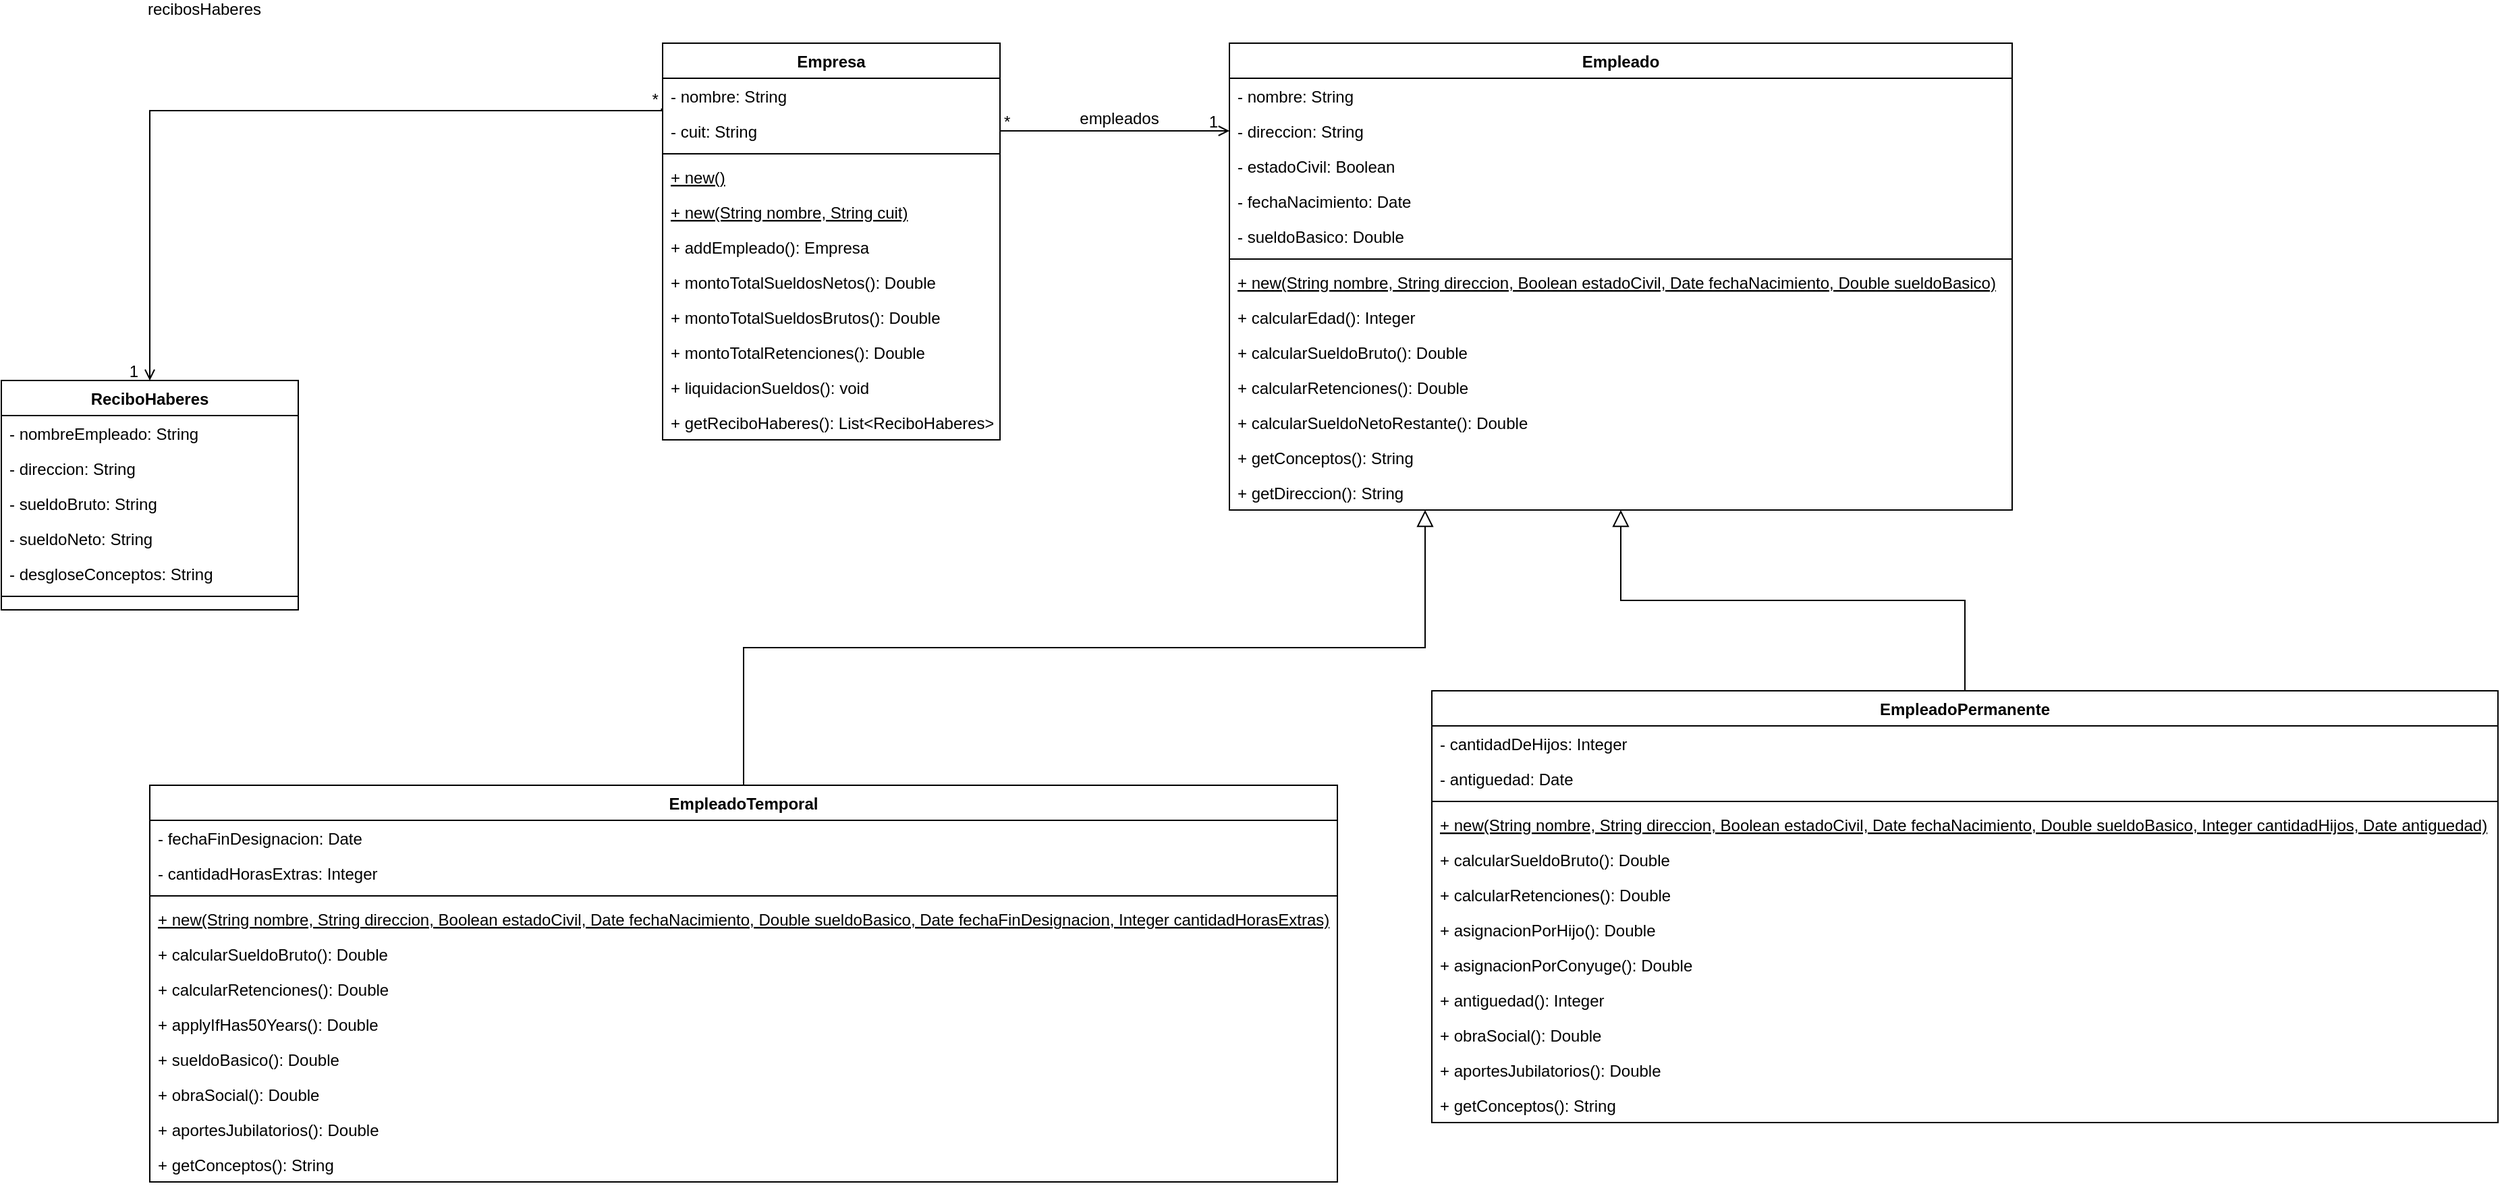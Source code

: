 <mxfile version="17.4.0" type="github">
  <diagram id="C5RBs43oDa-KdzZeNtuy" name="Page-1">
    <mxGraphModel dx="2751" dy="2188" grid="1" gridSize="10" guides="1" tooltips="1" connect="1" arrows="1" fold="1" page="1" pageScale="1" pageWidth="827" pageHeight="1169" math="0" shadow="0">
      <root>
        <mxCell id="WIyWlLk6GJQsqaUBKTNV-0" />
        <mxCell id="WIyWlLk6GJQsqaUBKTNV-1" parent="WIyWlLk6GJQsqaUBKTNV-0" />
        <mxCell id="zkfFHV4jXpPFQw0GAbJ--6" value="Empresa" style="swimlane;fontStyle=1;align=center;verticalAlign=top;childLayout=stackLayout;horizontal=1;startSize=26;horizontalStack=0;resizeParent=1;resizeLast=0;collapsible=1;marginBottom=0;rounded=0;shadow=0;strokeWidth=1;" parent="WIyWlLk6GJQsqaUBKTNV-1" vertex="1">
          <mxGeometry x="30" y="30" width="250" height="294" as="geometry">
            <mxRectangle x="130" y="380" width="160" height="26" as="alternateBounds" />
          </mxGeometry>
        </mxCell>
        <mxCell id="zkfFHV4jXpPFQw0GAbJ--7" value="- nombre: String" style="text;align=left;verticalAlign=top;spacingLeft=4;spacingRight=4;overflow=hidden;rotatable=0;points=[[0,0.5],[1,0.5]];portConstraint=eastwest;" parent="zkfFHV4jXpPFQw0GAbJ--6" vertex="1">
          <mxGeometry y="26" width="250" height="26" as="geometry" />
        </mxCell>
        <mxCell id="zkfFHV4jXpPFQw0GAbJ--8" value="- cuit: String" style="text;align=left;verticalAlign=top;spacingLeft=4;spacingRight=4;overflow=hidden;rotatable=0;points=[[0,0.5],[1,0.5]];portConstraint=eastwest;rounded=0;shadow=0;html=0;" parent="zkfFHV4jXpPFQw0GAbJ--6" vertex="1">
          <mxGeometry y="52" width="250" height="26" as="geometry" />
        </mxCell>
        <mxCell id="zkfFHV4jXpPFQw0GAbJ--9" value="" style="line;html=1;strokeWidth=1;align=left;verticalAlign=middle;spacingTop=-1;spacingLeft=3;spacingRight=3;rotatable=0;labelPosition=right;points=[];portConstraint=eastwest;" parent="zkfFHV4jXpPFQw0GAbJ--6" vertex="1">
          <mxGeometry y="78" width="250" height="8" as="geometry" />
        </mxCell>
        <mxCell id="yzf1McUnUGxm_b6Z-Wyk-23" value="+ new()" style="text;align=left;verticalAlign=top;spacingLeft=4;spacingRight=4;overflow=hidden;rotatable=0;points=[[0,0.5],[1,0.5]];portConstraint=eastwest;fontStyle=4" vertex="1" parent="zkfFHV4jXpPFQw0GAbJ--6">
          <mxGeometry y="86" width="250" height="26" as="geometry" />
        </mxCell>
        <mxCell id="yzf1McUnUGxm_b6Z-Wyk-24" value="+ new(String nombre, String cuit)" style="text;align=left;verticalAlign=top;spacingLeft=4;spacingRight=4;overflow=hidden;rotatable=0;points=[[0,0.5],[1,0.5]];portConstraint=eastwest;fontStyle=4" vertex="1" parent="zkfFHV4jXpPFQw0GAbJ--6">
          <mxGeometry y="112" width="250" height="26" as="geometry" />
        </mxCell>
        <mxCell id="yzf1McUnUGxm_b6Z-Wyk-25" value="+ addEmpleado(): Empresa" style="text;align=left;verticalAlign=top;spacingLeft=4;spacingRight=4;overflow=hidden;rotatable=0;points=[[0,0.5],[1,0.5]];portConstraint=eastwest;" vertex="1" parent="zkfFHV4jXpPFQw0GAbJ--6">
          <mxGeometry y="138" width="250" height="26" as="geometry" />
        </mxCell>
        <mxCell id="zkfFHV4jXpPFQw0GAbJ--11" value="+ montoTotalSueldosNetos(): Double" style="text;align=left;verticalAlign=top;spacingLeft=4;spacingRight=4;overflow=hidden;rotatable=0;points=[[0,0.5],[1,0.5]];portConstraint=eastwest;" parent="zkfFHV4jXpPFQw0GAbJ--6" vertex="1">
          <mxGeometry y="164" width="250" height="26" as="geometry" />
        </mxCell>
        <mxCell id="E6LZfar_0cPYCz-3I67T-0" value="+ montoTotalSueldosBrutos(): Double" style="text;align=left;verticalAlign=top;spacingLeft=4;spacingRight=4;overflow=hidden;rotatable=0;points=[[0,0.5],[1,0.5]];portConstraint=eastwest;" parent="zkfFHV4jXpPFQw0GAbJ--6" vertex="1">
          <mxGeometry y="190" width="250" height="26" as="geometry" />
        </mxCell>
        <mxCell id="E6LZfar_0cPYCz-3I67T-1" value="+ montoTotalRetenciones(): Double" style="text;align=left;verticalAlign=top;spacingLeft=4;spacingRight=4;overflow=hidden;rotatable=0;points=[[0,0.5],[1,0.5]];portConstraint=eastwest;" parent="zkfFHV4jXpPFQw0GAbJ--6" vertex="1">
          <mxGeometry y="216" width="250" height="26" as="geometry" />
        </mxCell>
        <mxCell id="E6LZfar_0cPYCz-3I67T-2" value="+ liquidacionSueldos(): void" style="text;align=left;verticalAlign=top;spacingLeft=4;spacingRight=4;overflow=hidden;rotatable=0;points=[[0,0.5],[1,0.5]];portConstraint=eastwest;" parent="zkfFHV4jXpPFQw0GAbJ--6" vertex="1">
          <mxGeometry y="242" width="250" height="26" as="geometry" />
        </mxCell>
        <mxCell id="yzf1McUnUGxm_b6Z-Wyk-26" value="+ getReciboHaberes(): List&lt;ReciboHaberes&gt;" style="text;align=left;verticalAlign=top;spacingLeft=4;spacingRight=4;overflow=hidden;rotatable=0;points=[[0,0.5],[1,0.5]];portConstraint=eastwest;" vertex="1" parent="zkfFHV4jXpPFQw0GAbJ--6">
          <mxGeometry y="268" width="250" height="26" as="geometry" />
        </mxCell>
        <mxCell id="zkfFHV4jXpPFQw0GAbJ--17" value="Empleado" style="swimlane;fontStyle=1;align=center;verticalAlign=top;childLayout=stackLayout;horizontal=1;startSize=26;horizontalStack=0;resizeParent=1;resizeLast=0;collapsible=1;marginBottom=0;rounded=0;shadow=0;strokeWidth=1;" parent="WIyWlLk6GJQsqaUBKTNV-1" vertex="1">
          <mxGeometry x="450" y="30" width="580" height="346" as="geometry">
            <mxRectangle x="550" y="140" width="160" height="26" as="alternateBounds" />
          </mxGeometry>
        </mxCell>
        <mxCell id="zkfFHV4jXpPFQw0GAbJ--18" value="- nombre: String" style="text;align=left;verticalAlign=top;spacingLeft=4;spacingRight=4;overflow=hidden;rotatable=0;points=[[0,0.5],[1,0.5]];portConstraint=eastwest;" parent="zkfFHV4jXpPFQw0GAbJ--17" vertex="1">
          <mxGeometry y="26" width="580" height="26" as="geometry" />
        </mxCell>
        <mxCell id="zkfFHV4jXpPFQw0GAbJ--19" value="- direccion: String" style="text;align=left;verticalAlign=top;spacingLeft=4;spacingRight=4;overflow=hidden;rotatable=0;points=[[0,0.5],[1,0.5]];portConstraint=eastwest;rounded=0;shadow=0;html=0;" parent="zkfFHV4jXpPFQw0GAbJ--17" vertex="1">
          <mxGeometry y="52" width="580" height="26" as="geometry" />
        </mxCell>
        <mxCell id="zkfFHV4jXpPFQw0GAbJ--20" value="- estadoCivil: Boolean" style="text;align=left;verticalAlign=top;spacingLeft=4;spacingRight=4;overflow=hidden;rotatable=0;points=[[0,0.5],[1,0.5]];portConstraint=eastwest;rounded=0;shadow=0;html=0;" parent="zkfFHV4jXpPFQw0GAbJ--17" vertex="1">
          <mxGeometry y="78" width="580" height="26" as="geometry" />
        </mxCell>
        <mxCell id="zkfFHV4jXpPFQw0GAbJ--21" value="- fechaNacimiento: Date" style="text;align=left;verticalAlign=top;spacingLeft=4;spacingRight=4;overflow=hidden;rotatable=0;points=[[0,0.5],[1,0.5]];portConstraint=eastwest;rounded=0;shadow=0;html=0;" parent="zkfFHV4jXpPFQw0GAbJ--17" vertex="1">
          <mxGeometry y="104" width="580" height="26" as="geometry" />
        </mxCell>
        <mxCell id="zkfFHV4jXpPFQw0GAbJ--22" value="- sueldoBasico: Double" style="text;align=left;verticalAlign=top;spacingLeft=4;spacingRight=4;overflow=hidden;rotatable=0;points=[[0,0.5],[1,0.5]];portConstraint=eastwest;rounded=0;shadow=0;html=0;" parent="zkfFHV4jXpPFQw0GAbJ--17" vertex="1">
          <mxGeometry y="130" width="580" height="26" as="geometry" />
        </mxCell>
        <mxCell id="zkfFHV4jXpPFQw0GAbJ--23" value="" style="line;html=1;strokeWidth=1;align=left;verticalAlign=middle;spacingTop=-1;spacingLeft=3;spacingRight=3;rotatable=0;labelPosition=right;points=[];portConstraint=eastwest;" parent="zkfFHV4jXpPFQw0GAbJ--17" vertex="1">
          <mxGeometry y="156" width="580" height="8" as="geometry" />
        </mxCell>
        <mxCell id="yzf1McUnUGxm_b6Z-Wyk-0" value="+ new(String nombre, String direccion, Boolean estadoCivil, Date fechaNacimiento, Double sueldoBasico)" style="text;align=left;verticalAlign=top;spacingLeft=4;spacingRight=4;overflow=hidden;rotatable=0;points=[[0,0.5],[1,0.5]];portConstraint=eastwest;fontStyle=4" vertex="1" parent="zkfFHV4jXpPFQw0GAbJ--17">
          <mxGeometry y="164" width="580" height="26" as="geometry" />
        </mxCell>
        <mxCell id="nwJ270YW6wxKtkPxq6GA-1" value="+ calcularEdad(): Integer" style="text;align=left;verticalAlign=top;spacingLeft=4;spacingRight=4;overflow=hidden;rotatable=0;points=[[0,0.5],[1,0.5]];portConstraint=eastwest;" parent="zkfFHV4jXpPFQw0GAbJ--17" vertex="1">
          <mxGeometry y="190" width="580" height="26" as="geometry" />
        </mxCell>
        <mxCell id="zkfFHV4jXpPFQw0GAbJ--25" value="+ calcularSueldoBruto(): Double" style="text;align=left;verticalAlign=top;spacingLeft=4;spacingRight=4;overflow=hidden;rotatable=0;points=[[0,0.5],[1,0.5]];portConstraint=eastwest;" parent="zkfFHV4jXpPFQw0GAbJ--17" vertex="1">
          <mxGeometry y="216" width="580" height="26" as="geometry" />
        </mxCell>
        <mxCell id="JnNT9-7fcuWE7zyktl3N-20" value="+ calcularRetenciones(): Double" style="text;align=left;verticalAlign=top;spacingLeft=4;spacingRight=4;overflow=hidden;rotatable=0;points=[[0,0.5],[1,0.5]];portConstraint=eastwest;" parent="zkfFHV4jXpPFQw0GAbJ--17" vertex="1">
          <mxGeometry y="242" width="580" height="26" as="geometry" />
        </mxCell>
        <mxCell id="nwJ270YW6wxKtkPxq6GA-0" value="+ calcularSueldoNetoRestante(): Double" style="text;align=left;verticalAlign=top;spacingLeft=4;spacingRight=4;overflow=hidden;rotatable=0;points=[[0,0.5],[1,0.5]];portConstraint=eastwest;" parent="zkfFHV4jXpPFQw0GAbJ--17" vertex="1">
          <mxGeometry y="268" width="580" height="26" as="geometry" />
        </mxCell>
        <mxCell id="yzf1McUnUGxm_b6Z-Wyk-3" value="+ getConceptos(): String" style="text;align=left;verticalAlign=top;spacingLeft=4;spacingRight=4;overflow=hidden;rotatable=0;points=[[0,0.5],[1,0.5]];portConstraint=eastwest;" vertex="1" parent="zkfFHV4jXpPFQw0GAbJ--17">
          <mxGeometry y="294" width="580" height="26" as="geometry" />
        </mxCell>
        <mxCell id="yzf1McUnUGxm_b6Z-Wyk-4" value="+ getDireccion(): String" style="text;align=left;verticalAlign=top;spacingLeft=4;spacingRight=4;overflow=hidden;rotatable=0;points=[[0,0.5],[1,0.5]];portConstraint=eastwest;" vertex="1" parent="zkfFHV4jXpPFQw0GAbJ--17">
          <mxGeometry y="320" width="580" height="26" as="geometry" />
        </mxCell>
        <mxCell id="zkfFHV4jXpPFQw0GAbJ--26" value="" style="endArrow=open;shadow=0;strokeWidth=1;rounded=0;endFill=1;edgeStyle=elbowEdgeStyle;elbow=vertical;exitX=1;exitY=0.5;exitDx=0;exitDy=0;entryX=0;entryY=0.5;entryDx=0;entryDy=0;" parent="WIyWlLk6GJQsqaUBKTNV-1" source="zkfFHV4jXpPFQw0GAbJ--8" target="zkfFHV4jXpPFQw0GAbJ--19" edge="1">
          <mxGeometry x="0.5" y="41" relative="1" as="geometry">
            <mxPoint x="270" y="120" as="sourcePoint" />
            <mxPoint x="410" y="120" as="targetPoint" />
            <mxPoint x="-40" y="32" as="offset" />
          </mxGeometry>
        </mxCell>
        <mxCell id="zkfFHV4jXpPFQw0GAbJ--27" value="*" style="resizable=0;align=left;verticalAlign=bottom;labelBackgroundColor=none;fontSize=12;" parent="zkfFHV4jXpPFQw0GAbJ--26" connectable="0" vertex="1">
          <mxGeometry x="-1" relative="1" as="geometry">
            <mxPoint x="1" y="2" as="offset" />
          </mxGeometry>
        </mxCell>
        <mxCell id="zkfFHV4jXpPFQw0GAbJ--28" value="1" style="resizable=0;align=right;verticalAlign=bottom;labelBackgroundColor=none;fontSize=12;" parent="zkfFHV4jXpPFQw0GAbJ--26" connectable="0" vertex="1">
          <mxGeometry x="1" relative="1" as="geometry">
            <mxPoint x="-7" y="2" as="offset" />
          </mxGeometry>
        </mxCell>
        <mxCell id="zkfFHV4jXpPFQw0GAbJ--29" value="empleados" style="text;html=1;resizable=0;points=[];;align=center;verticalAlign=middle;labelBackgroundColor=none;rounded=0;shadow=0;strokeWidth=1;fontSize=12;" parent="zkfFHV4jXpPFQw0GAbJ--26" vertex="1" connectable="0">
          <mxGeometry x="0.5" y="49" relative="1" as="geometry">
            <mxPoint x="-40" y="40" as="offset" />
          </mxGeometry>
        </mxCell>
        <mxCell id="JnNT9-7fcuWE7zyktl3N-1" value="EmpleadoTemporal" style="swimlane;fontStyle=1;align=center;verticalAlign=top;childLayout=stackLayout;horizontal=1;startSize=26;horizontalStack=0;resizeParent=1;resizeLast=0;collapsible=1;marginBottom=0;rounded=0;shadow=0;strokeWidth=1;" parent="WIyWlLk6GJQsqaUBKTNV-1" vertex="1">
          <mxGeometry x="-350" y="580" width="880" height="294" as="geometry">
            <mxRectangle x="550" y="140" width="160" height="26" as="alternateBounds" />
          </mxGeometry>
        </mxCell>
        <mxCell id="JnNT9-7fcuWE7zyktl3N-2" value="- fechaFinDesignacion: Date" style="text;align=left;verticalAlign=top;spacingLeft=4;spacingRight=4;overflow=hidden;rotatable=0;points=[[0,0.5],[1,0.5]];portConstraint=eastwest;" parent="JnNT9-7fcuWE7zyktl3N-1" vertex="1">
          <mxGeometry y="26" width="880" height="26" as="geometry" />
        </mxCell>
        <mxCell id="JnNT9-7fcuWE7zyktl3N-3" value="- cantidadHorasExtras: Integer" style="text;align=left;verticalAlign=top;spacingLeft=4;spacingRight=4;overflow=hidden;rotatable=0;points=[[0,0.5],[1,0.5]];portConstraint=eastwest;rounded=0;shadow=0;html=0;" parent="JnNT9-7fcuWE7zyktl3N-1" vertex="1">
          <mxGeometry y="52" width="880" height="26" as="geometry" />
        </mxCell>
        <mxCell id="JnNT9-7fcuWE7zyktl3N-7" value="" style="line;html=1;strokeWidth=1;align=left;verticalAlign=middle;spacingTop=-1;spacingLeft=3;spacingRight=3;rotatable=0;labelPosition=right;points=[];portConstraint=eastwest;" parent="JnNT9-7fcuWE7zyktl3N-1" vertex="1">
          <mxGeometry y="78" width="880" height="8" as="geometry" />
        </mxCell>
        <mxCell id="yzf1McUnUGxm_b6Z-Wyk-15" value="+ new(String nombre, String direccion, Boolean estadoCivil, Date fechaNacimiento, Double sueldoBasico, Date fechaFinDesignacion, Integer cantidadHorasExtras)" style="text;align=left;verticalAlign=top;spacingLeft=4;spacingRight=4;overflow=hidden;rotatable=0;points=[[0,0.5],[1,0.5]];portConstraint=eastwest;rounded=0;shadow=0;html=0;fontStyle=4" vertex="1" parent="JnNT9-7fcuWE7zyktl3N-1">
          <mxGeometry y="86" width="880" height="26" as="geometry" />
        </mxCell>
        <mxCell id="yzf1McUnUGxm_b6Z-Wyk-16" value="+ calcularSueldoBruto(): Double" style="text;align=left;verticalAlign=top;spacingLeft=4;spacingRight=4;overflow=hidden;rotatable=0;points=[[0,0.5],[1,0.5]];portConstraint=eastwest;rounded=0;shadow=0;html=0;" vertex="1" parent="JnNT9-7fcuWE7zyktl3N-1">
          <mxGeometry y="112" width="880" height="26" as="geometry" />
        </mxCell>
        <mxCell id="yzf1McUnUGxm_b6Z-Wyk-17" value="+ calcularRetenciones(): Double" style="text;align=left;verticalAlign=top;spacingLeft=4;spacingRight=4;overflow=hidden;rotatable=0;points=[[0,0.5],[1,0.5]];portConstraint=eastwest;rounded=0;shadow=0;html=0;" vertex="1" parent="JnNT9-7fcuWE7zyktl3N-1">
          <mxGeometry y="138" width="880" height="26" as="geometry" />
        </mxCell>
        <mxCell id="yzf1McUnUGxm_b6Z-Wyk-18" value="+ applyIfHas50Years(): Double" style="text;align=left;verticalAlign=top;spacingLeft=4;spacingRight=4;overflow=hidden;rotatable=0;points=[[0,0.5],[1,0.5]];portConstraint=eastwest;rounded=0;shadow=0;html=0;" vertex="1" parent="JnNT9-7fcuWE7zyktl3N-1">
          <mxGeometry y="164" width="880" height="26" as="geometry" />
        </mxCell>
        <mxCell id="yzf1McUnUGxm_b6Z-Wyk-19" value="+ sueldoBasico(): Double" style="text;align=left;verticalAlign=top;spacingLeft=4;spacingRight=4;overflow=hidden;rotatable=0;points=[[0,0.5],[1,0.5]];portConstraint=eastwest;rounded=0;shadow=0;html=0;" vertex="1" parent="JnNT9-7fcuWE7zyktl3N-1">
          <mxGeometry y="190" width="880" height="26" as="geometry" />
        </mxCell>
        <mxCell id="yzf1McUnUGxm_b6Z-Wyk-20" value="+ obraSocial(): Double" style="text;align=left;verticalAlign=top;spacingLeft=4;spacingRight=4;overflow=hidden;rotatable=0;points=[[0,0.5],[1,0.5]];portConstraint=eastwest;rounded=0;shadow=0;html=0;" vertex="1" parent="JnNT9-7fcuWE7zyktl3N-1">
          <mxGeometry y="216" width="880" height="26" as="geometry" />
        </mxCell>
        <mxCell id="yzf1McUnUGxm_b6Z-Wyk-21" value="+ aportesJubilatorios(): Double" style="text;align=left;verticalAlign=top;spacingLeft=4;spacingRight=4;overflow=hidden;rotatable=0;points=[[0,0.5],[1,0.5]];portConstraint=eastwest;rounded=0;shadow=0;html=0;" vertex="1" parent="JnNT9-7fcuWE7zyktl3N-1">
          <mxGeometry y="242" width="880" height="26" as="geometry" />
        </mxCell>
        <mxCell id="yzf1McUnUGxm_b6Z-Wyk-22" value="+ getConceptos(): String" style="text;align=left;verticalAlign=top;spacingLeft=4;spacingRight=4;overflow=hidden;rotatable=0;points=[[0,0.5],[1,0.5]];portConstraint=eastwest;rounded=0;shadow=0;html=0;" vertex="1" parent="JnNT9-7fcuWE7zyktl3N-1">
          <mxGeometry y="268" width="880" height="26" as="geometry" />
        </mxCell>
        <mxCell id="JnNT9-7fcuWE7zyktl3N-10" value="EmpleadoPermanente" style="swimlane;fontStyle=1;align=center;verticalAlign=top;childLayout=stackLayout;horizontal=1;startSize=26;horizontalStack=0;resizeParent=1;resizeLast=0;collapsible=1;marginBottom=0;rounded=0;shadow=0;strokeWidth=1;" parent="WIyWlLk6GJQsqaUBKTNV-1" vertex="1">
          <mxGeometry x="600" y="510" width="790" height="320" as="geometry">
            <mxRectangle x="510" y="880" width="160" height="26" as="alternateBounds" />
          </mxGeometry>
        </mxCell>
        <mxCell id="JnNT9-7fcuWE7zyktl3N-11" value="- cantidadDeHijos: Integer" style="text;align=left;verticalAlign=top;spacingLeft=4;spacingRight=4;overflow=hidden;rotatable=0;points=[[0,0.5],[1,0.5]];portConstraint=eastwest;" parent="JnNT9-7fcuWE7zyktl3N-10" vertex="1">
          <mxGeometry y="26" width="790" height="26" as="geometry" />
        </mxCell>
        <mxCell id="JnNT9-7fcuWE7zyktl3N-12" value="- antiguedad: Date" style="text;align=left;verticalAlign=top;spacingLeft=4;spacingRight=4;overflow=hidden;rotatable=0;points=[[0,0.5],[1,0.5]];portConstraint=eastwest;rounded=0;shadow=0;html=0;" parent="JnNT9-7fcuWE7zyktl3N-10" vertex="1">
          <mxGeometry y="52" width="790" height="26" as="geometry" />
        </mxCell>
        <mxCell id="JnNT9-7fcuWE7zyktl3N-16" value="" style="line;html=1;strokeWidth=1;align=left;verticalAlign=middle;spacingTop=-1;spacingLeft=3;spacingRight=3;rotatable=0;labelPosition=right;points=[];portConstraint=eastwest;" parent="JnNT9-7fcuWE7zyktl3N-10" vertex="1">
          <mxGeometry y="78" width="790" height="8" as="geometry" />
        </mxCell>
        <mxCell id="yzf1McUnUGxm_b6Z-Wyk-5" value="+ new(String nombre, String direccion, Boolean estadoCivil, Date fechaNacimiento, Double sueldoBasico, Integer cantidadHijos, Date antiguedad)" style="text;align=left;verticalAlign=top;spacingLeft=4;spacingRight=4;overflow=hidden;rotatable=0;points=[[0,0.5],[1,0.5]];portConstraint=eastwest;rounded=0;shadow=0;html=0;fontStyle=4" vertex="1" parent="JnNT9-7fcuWE7zyktl3N-10">
          <mxGeometry y="86" width="790" height="26" as="geometry" />
        </mxCell>
        <mxCell id="yzf1McUnUGxm_b6Z-Wyk-7" value="+ calcularSueldoBruto(): Double" style="text;align=left;verticalAlign=top;spacingLeft=4;spacingRight=4;overflow=hidden;rotatable=0;points=[[0,0.5],[1,0.5]];portConstraint=eastwest;rounded=0;shadow=0;html=0;fontStyle=0" vertex="1" parent="JnNT9-7fcuWE7zyktl3N-10">
          <mxGeometry y="112" width="790" height="26" as="geometry" />
        </mxCell>
        <mxCell id="yzf1McUnUGxm_b6Z-Wyk-8" value="+ calcularRetenciones(): Double" style="text;align=left;verticalAlign=top;spacingLeft=4;spacingRight=4;overflow=hidden;rotatable=0;points=[[0,0.5],[1,0.5]];portConstraint=eastwest;rounded=0;shadow=0;html=0;fontStyle=0" vertex="1" parent="JnNT9-7fcuWE7zyktl3N-10">
          <mxGeometry y="138" width="790" height="26" as="geometry" />
        </mxCell>
        <mxCell id="yzf1McUnUGxm_b6Z-Wyk-9" value="+ asignacionPorHijo(): Double" style="text;align=left;verticalAlign=top;spacingLeft=4;spacingRight=4;overflow=hidden;rotatable=0;points=[[0,0.5],[1,0.5]];portConstraint=eastwest;rounded=0;shadow=0;html=0;fontStyle=0" vertex="1" parent="JnNT9-7fcuWE7zyktl3N-10">
          <mxGeometry y="164" width="790" height="26" as="geometry" />
        </mxCell>
        <mxCell id="yzf1McUnUGxm_b6Z-Wyk-10" value="+ asignacionPorConyuge(): Double" style="text;align=left;verticalAlign=top;spacingLeft=4;spacingRight=4;overflow=hidden;rotatable=0;points=[[0,0.5],[1,0.5]];portConstraint=eastwest;rounded=0;shadow=0;html=0;fontStyle=0" vertex="1" parent="JnNT9-7fcuWE7zyktl3N-10">
          <mxGeometry y="190" width="790" height="26" as="geometry" />
        </mxCell>
        <mxCell id="yzf1McUnUGxm_b6Z-Wyk-11" value="+ antiguedad(): Integer" style="text;align=left;verticalAlign=top;spacingLeft=4;spacingRight=4;overflow=hidden;rotatable=0;points=[[0,0.5],[1,0.5]];portConstraint=eastwest;rounded=0;shadow=0;html=0;fontStyle=0" vertex="1" parent="JnNT9-7fcuWE7zyktl3N-10">
          <mxGeometry y="216" width="790" height="26" as="geometry" />
        </mxCell>
        <mxCell id="yzf1McUnUGxm_b6Z-Wyk-12" value="+ obraSocial(): Double" style="text;align=left;verticalAlign=top;spacingLeft=4;spacingRight=4;overflow=hidden;rotatable=0;points=[[0,0.5],[1,0.5]];portConstraint=eastwest;rounded=0;shadow=0;html=0;fontStyle=0" vertex="1" parent="JnNT9-7fcuWE7zyktl3N-10">
          <mxGeometry y="242" width="790" height="26" as="geometry" />
        </mxCell>
        <mxCell id="yzf1McUnUGxm_b6Z-Wyk-13" value="+ aportesJubilatorios(): Double" style="text;align=left;verticalAlign=top;spacingLeft=4;spacingRight=4;overflow=hidden;rotatable=0;points=[[0,0.5],[1,0.5]];portConstraint=eastwest;rounded=0;shadow=0;html=0;fontStyle=0" vertex="1" parent="JnNT9-7fcuWE7zyktl3N-10">
          <mxGeometry y="268" width="790" height="26" as="geometry" />
        </mxCell>
        <mxCell id="yzf1McUnUGxm_b6Z-Wyk-14" value="+ getConceptos(): String" style="text;align=left;verticalAlign=top;spacingLeft=4;spacingRight=4;overflow=hidden;rotatable=0;points=[[0,0.5],[1,0.5]];portConstraint=eastwest;rounded=0;shadow=0;html=0;fontStyle=0" vertex="1" parent="JnNT9-7fcuWE7zyktl3N-10">
          <mxGeometry y="294" width="790" height="26" as="geometry" />
        </mxCell>
        <mxCell id="JnNT9-7fcuWE7zyktl3N-21" value="" style="endArrow=block;endSize=10;endFill=0;shadow=0;strokeWidth=1;rounded=0;edgeStyle=elbowEdgeStyle;elbow=vertical;exitX=0.5;exitY=0;exitDx=0;exitDy=0;entryX=0.5;entryY=1;entryDx=0;entryDy=0;" parent="WIyWlLk6GJQsqaUBKTNV-1" source="JnNT9-7fcuWE7zyktl3N-10" target="zkfFHV4jXpPFQw0GAbJ--17" edge="1">
          <mxGeometry width="160" relative="1" as="geometry">
            <mxPoint x="400" y="-150" as="sourcePoint" />
            <mxPoint x="680" y="320" as="targetPoint" />
          </mxGeometry>
        </mxCell>
        <mxCell id="JnNT9-7fcuWE7zyktl3N-22" value="" style="endArrow=block;endSize=10;endFill=0;shadow=0;strokeWidth=1;rounded=0;edgeStyle=elbowEdgeStyle;elbow=vertical;exitX=0.5;exitY=0;exitDx=0;exitDy=0;entryX=0.25;entryY=1;entryDx=0;entryDy=0;" parent="WIyWlLk6GJQsqaUBKTNV-1" source="JnNT9-7fcuWE7zyktl3N-1" target="zkfFHV4jXpPFQw0GAbJ--17" edge="1">
          <mxGeometry width="160" relative="1" as="geometry">
            <mxPoint x="156.8" y="346.75" as="sourcePoint" />
            <mxPoint x="400" y="320" as="targetPoint" />
          </mxGeometry>
        </mxCell>
        <mxCell id="E6LZfar_0cPYCz-3I67T-3" value="ReciboHaberes" style="swimlane;fontStyle=1;align=center;verticalAlign=top;childLayout=stackLayout;horizontal=1;startSize=26;horizontalStack=0;resizeParent=1;resizeLast=0;collapsible=1;marginBottom=0;rounded=0;shadow=0;strokeWidth=1;" parent="WIyWlLk6GJQsqaUBKTNV-1" vertex="1">
          <mxGeometry x="-460" y="280" width="220" height="170" as="geometry">
            <mxRectangle x="130" y="380" width="160" height="26" as="alternateBounds" />
          </mxGeometry>
        </mxCell>
        <mxCell id="E6LZfar_0cPYCz-3I67T-4" value="- nombreEmpleado: String" style="text;align=left;verticalAlign=top;spacingLeft=4;spacingRight=4;overflow=hidden;rotatable=0;points=[[0,0.5],[1,0.5]];portConstraint=eastwest;" parent="E6LZfar_0cPYCz-3I67T-3" vertex="1">
          <mxGeometry y="26" width="220" height="26" as="geometry" />
        </mxCell>
        <mxCell id="E6LZfar_0cPYCz-3I67T-5" value="- direccion: String" style="text;align=left;verticalAlign=top;spacingLeft=4;spacingRight=4;overflow=hidden;rotatable=0;points=[[0,0.5],[1,0.5]];portConstraint=eastwest;rounded=0;shadow=0;html=0;" parent="E6LZfar_0cPYCz-3I67T-3" vertex="1">
          <mxGeometry y="52" width="220" height="26" as="geometry" />
        </mxCell>
        <mxCell id="tojFOclZx8OMovrntNYi-0" value="- sueldoBruto: String" style="text;align=left;verticalAlign=top;spacingLeft=4;spacingRight=4;overflow=hidden;rotatable=0;points=[[0,0.5],[1,0.5]];portConstraint=eastwest;rounded=0;shadow=0;html=0;" parent="E6LZfar_0cPYCz-3I67T-3" vertex="1">
          <mxGeometry y="78" width="220" height="26" as="geometry" />
        </mxCell>
        <mxCell id="tojFOclZx8OMovrntNYi-1" value="- sueldoNeto: String" style="text;align=left;verticalAlign=top;spacingLeft=4;spacingRight=4;overflow=hidden;rotatable=0;points=[[0,0.5],[1,0.5]];portConstraint=eastwest;rounded=0;shadow=0;html=0;" parent="E6LZfar_0cPYCz-3I67T-3" vertex="1">
          <mxGeometry y="104" width="220" height="26" as="geometry" />
        </mxCell>
        <mxCell id="tojFOclZx8OMovrntNYi-2" value="- desgloseConceptos: String" style="text;align=left;verticalAlign=top;spacingLeft=4;spacingRight=4;overflow=hidden;rotatable=0;points=[[0,0.5],[1,0.5]];portConstraint=eastwest;rounded=0;shadow=0;html=0;" parent="E6LZfar_0cPYCz-3I67T-3" vertex="1">
          <mxGeometry y="130" width="220" height="26" as="geometry" />
        </mxCell>
        <mxCell id="E6LZfar_0cPYCz-3I67T-6" value="" style="line;html=1;strokeWidth=1;align=left;verticalAlign=middle;spacingTop=-1;spacingLeft=3;spacingRight=3;rotatable=0;labelPosition=right;points=[];portConstraint=eastwest;" parent="E6LZfar_0cPYCz-3I67T-3" vertex="1">
          <mxGeometry y="156" width="220" height="8" as="geometry" />
        </mxCell>
        <mxCell id="tojFOclZx8OMovrntNYi-5" value="" style="endArrow=open;shadow=0;strokeWidth=1;rounded=0;endFill=1;edgeStyle=elbowEdgeStyle;elbow=vertical;entryX=0.5;entryY=0;entryDx=0;entryDy=0;exitX=-0.003;exitY=0.859;exitDx=0;exitDy=0;exitPerimeter=0;" parent="WIyWlLk6GJQsqaUBKTNV-1" source="zkfFHV4jXpPFQw0GAbJ--7" target="E6LZfar_0cPYCz-3I67T-3" edge="1">
          <mxGeometry x="0.5" y="41" relative="1" as="geometry">
            <mxPoint x="20" y="80" as="sourcePoint" />
            <mxPoint x="-90" y="270" as="targetPoint" />
            <mxPoint x="-40" y="32" as="offset" />
            <Array as="points">
              <mxPoint x="10" y="80" />
            </Array>
          </mxGeometry>
        </mxCell>
        <mxCell id="tojFOclZx8OMovrntNYi-6" value="*" style="resizable=0;align=left;verticalAlign=bottom;labelBackgroundColor=none;fontSize=12;" parent="tojFOclZx8OMovrntNYi-5" connectable="0" vertex="1">
          <mxGeometry x="-1" relative="1" as="geometry">
            <mxPoint x="-9" y="2" as="offset" />
          </mxGeometry>
        </mxCell>
        <mxCell id="tojFOclZx8OMovrntNYi-7" value="1" style="resizable=0;align=right;verticalAlign=bottom;labelBackgroundColor=none;fontSize=12;" parent="tojFOclZx8OMovrntNYi-5" connectable="0" vertex="1">
          <mxGeometry x="1" relative="1" as="geometry">
            <mxPoint x="-7" y="2" as="offset" />
          </mxGeometry>
        </mxCell>
        <mxCell id="tojFOclZx8OMovrntNYi-8" value="recibosHaberes" style="text;html=1;resizable=0;points=[];;align=center;verticalAlign=middle;labelBackgroundColor=none;rounded=0;shadow=0;strokeWidth=1;fontSize=12;" parent="tojFOclZx8OMovrntNYi-5" vertex="1" connectable="0">
          <mxGeometry x="0.5" y="49" relative="1" as="geometry">
            <mxPoint x="-9" y="-130" as="offset" />
          </mxGeometry>
        </mxCell>
      </root>
    </mxGraphModel>
  </diagram>
</mxfile>
